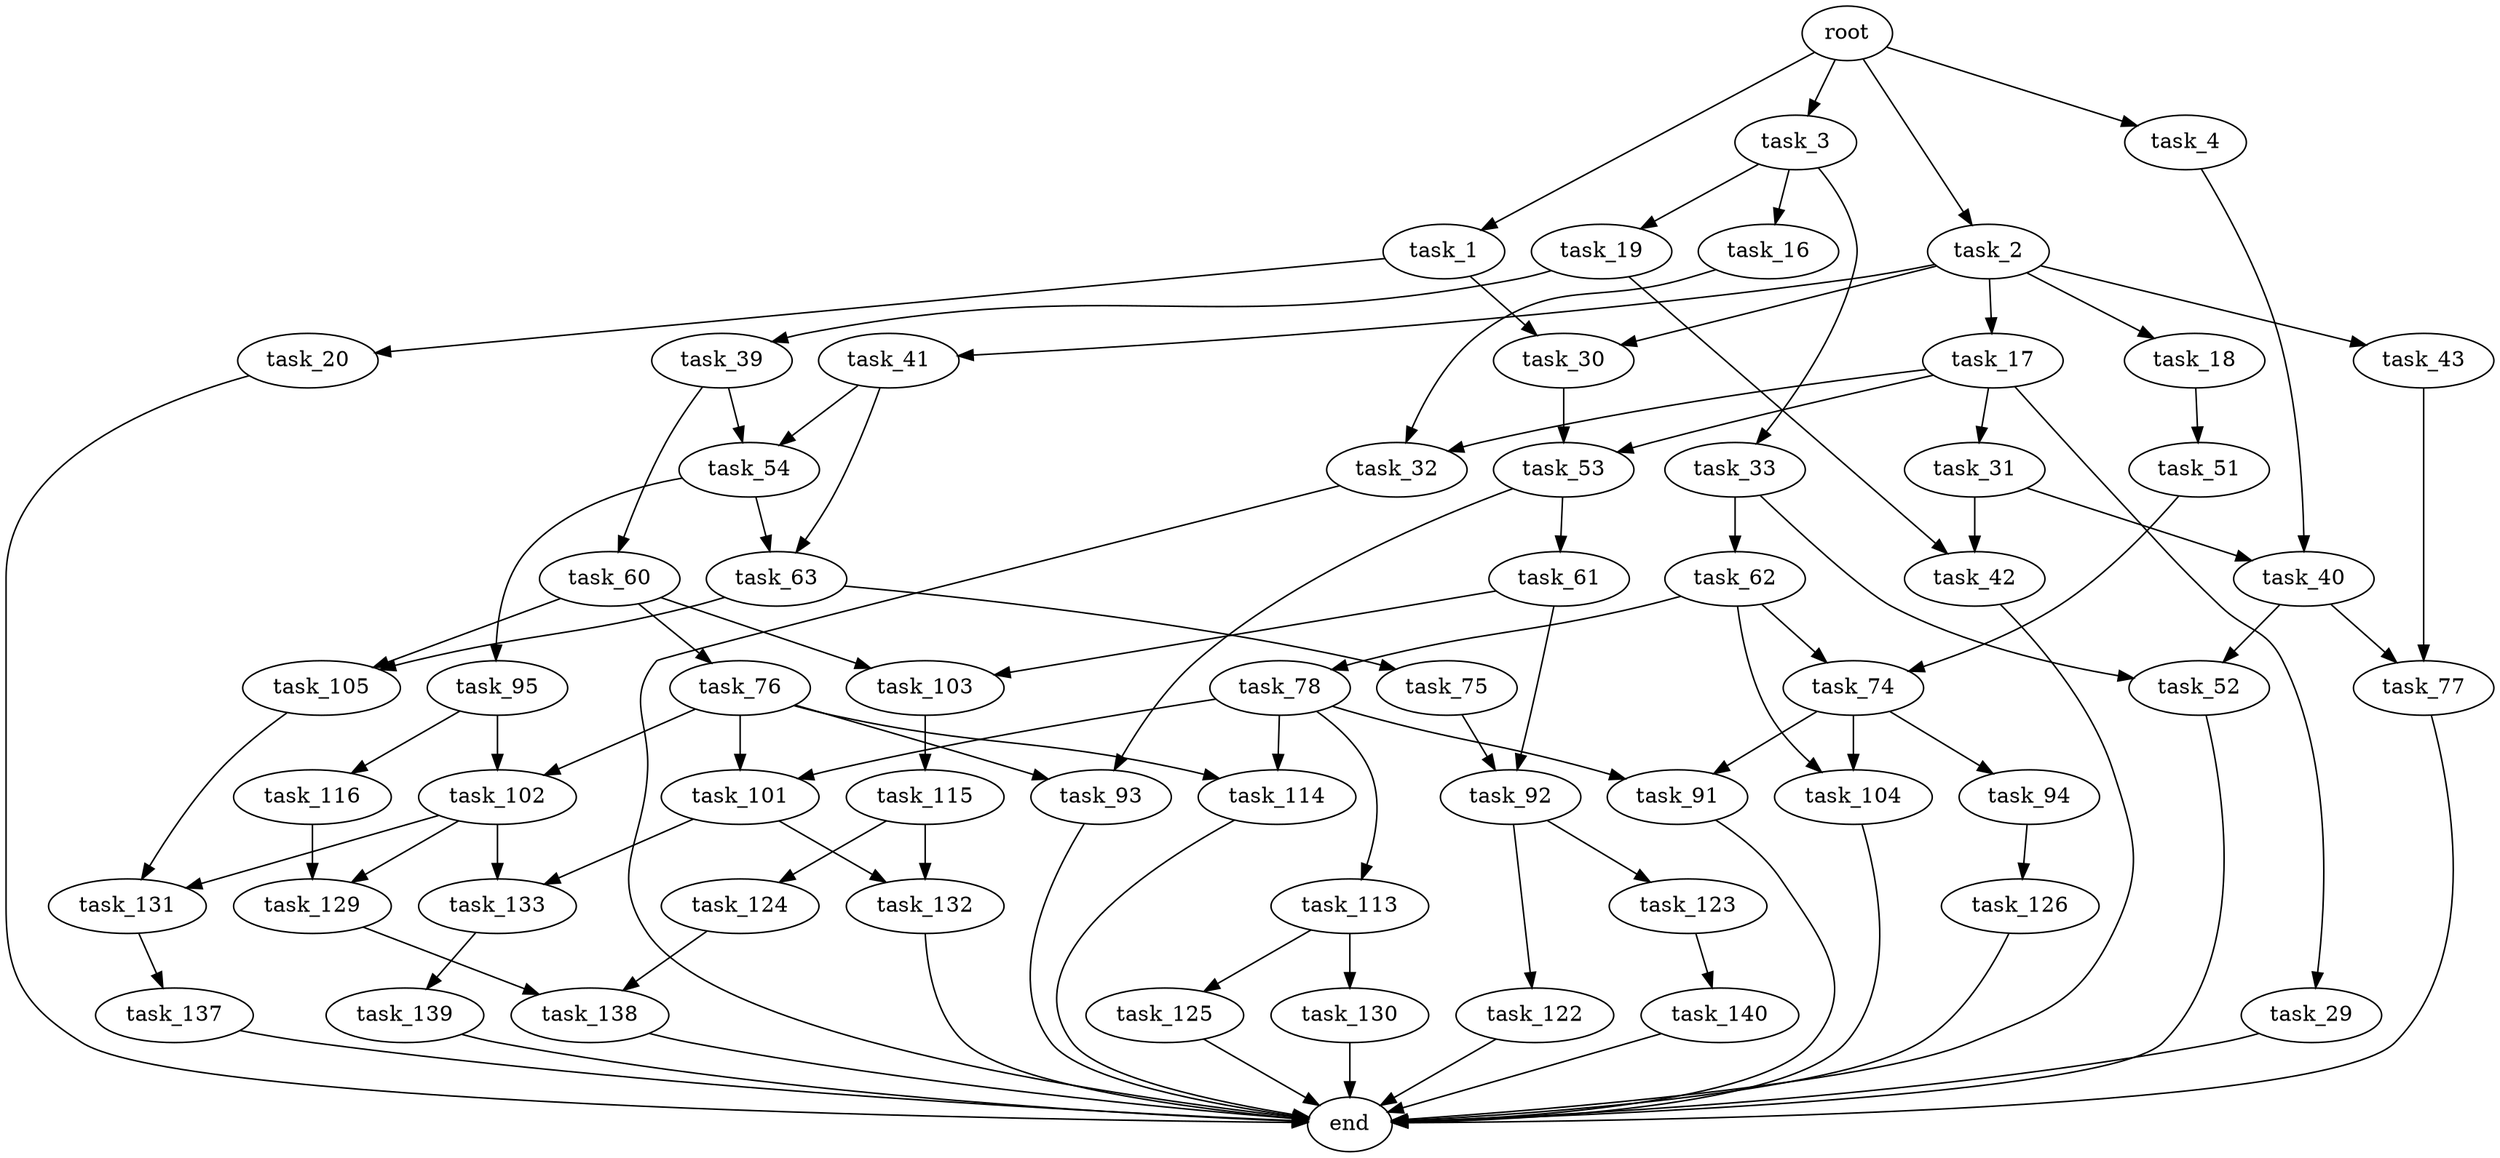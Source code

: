 digraph G {
  root [size="0.000000"];
  task_1 [size="1267489479058.000000"];
  task_2 [size="1073741824000.000000"];
  task_3 [size="14563291152.000000"];
  task_4 [size="782757789696.000000"];
  task_20 [size="782757789696.000000"];
  task_30 [size="301533441494.000000"];
  task_17 [size="1073741824000.000000"];
  task_18 [size="1073741824000.000000"];
  task_41 [size="68719476736.000000"];
  task_43 [size="28991029248.000000"];
  task_16 [size="522564533584.000000"];
  task_19 [size="5663632933.000000"];
  task_33 [size="13833785728.000000"];
  task_40 [size="782757789696.000000"];
  task_32 [size="2419419595.000000"];
  task_29 [size="13450234607.000000"];
  task_31 [size="850664743760.000000"];
  task_53 [size="68719476736.000000"];
  task_51 [size="549755813888.000000"];
  task_39 [size="231928233984.000000"];
  task_42 [size="5786080998.000000"];
  end [size="0.000000"];
  task_52 [size="68719476736.000000"];
  task_62 [size="16103889288.000000"];
  task_54 [size="782757789696.000000"];
  task_60 [size="57654369415.000000"];
  task_77 [size="8589934592.000000"];
  task_63 [size="8589934592.000000"];
  task_74 [size="368293445632.000000"];
  task_61 [size="12070571892.000000"];
  task_93 [size="4069115903.000000"];
  task_95 [size="2972203737.000000"];
  task_76 [size="131970425604.000000"];
  task_103 [size="89651815178.000000"];
  task_105 [size="153905972132.000000"];
  task_92 [size="28991029248.000000"];
  task_78 [size="448486186125.000000"];
  task_104 [size="368293445632.000000"];
  task_75 [size="338038211191.000000"];
  task_91 [size="1073741824000.000000"];
  task_94 [size="368293445632.000000"];
  task_101 [size="3818883164.000000"];
  task_102 [size="180913778244.000000"];
  task_114 [size="237982425545.000000"];
  task_113 [size="411461078650.000000"];
  task_122 [size="14392472255.000000"];
  task_123 [size="368293445632.000000"];
  task_126 [size="13561279116.000000"];
  task_116 [size="939235515550.000000"];
  task_132 [size="267495069120.000000"];
  task_133 [size="229767659879.000000"];
  task_129 [size="8589934592.000000"];
  task_131 [size="549755813888.000000"];
  task_115 [size="782757789696.000000"];
  task_125 [size="28991029248.000000"];
  task_130 [size="614159442364.000000"];
  task_124 [size="368293445632.000000"];
  task_140 [size="782757789696.000000"];
  task_138 [size="7868706024.000000"];
  task_137 [size="230386385060.000000"];
  task_139 [size="28991029248.000000"];

  root -> task_1 [size="1.000000"];
  root -> task_2 [size="1.000000"];
  root -> task_3 [size="1.000000"];
  root -> task_4 [size="1.000000"];
  task_1 -> task_20 [size="838860800.000000"];
  task_1 -> task_30 [size="838860800.000000"];
  task_2 -> task_17 [size="838860800.000000"];
  task_2 -> task_18 [size="838860800.000000"];
  task_2 -> task_30 [size="838860800.000000"];
  task_2 -> task_41 [size="838860800.000000"];
  task_2 -> task_43 [size="838860800.000000"];
  task_3 -> task_16 [size="33554432.000000"];
  task_3 -> task_19 [size="33554432.000000"];
  task_3 -> task_33 [size="33554432.000000"];
  task_4 -> task_40 [size="679477248.000000"];
  task_20 -> end [size="1.000000"];
  task_30 -> task_53 [size="301989888.000000"];
  task_17 -> task_29 [size="838860800.000000"];
  task_17 -> task_31 [size="838860800.000000"];
  task_17 -> task_32 [size="838860800.000000"];
  task_17 -> task_53 [size="838860800.000000"];
  task_18 -> task_51 [size="838860800.000000"];
  task_41 -> task_54 [size="134217728.000000"];
  task_41 -> task_63 [size="134217728.000000"];
  task_43 -> task_77 [size="75497472.000000"];
  task_16 -> task_32 [size="679477248.000000"];
  task_19 -> task_39 [size="209715200.000000"];
  task_19 -> task_42 [size="209715200.000000"];
  task_33 -> task_52 [size="838860800.000000"];
  task_33 -> task_62 [size="838860800.000000"];
  task_40 -> task_52 [size="679477248.000000"];
  task_40 -> task_77 [size="679477248.000000"];
  task_32 -> end [size="1.000000"];
  task_29 -> end [size="1.000000"];
  task_31 -> task_40 [size="536870912.000000"];
  task_31 -> task_42 [size="536870912.000000"];
  task_53 -> task_61 [size="134217728.000000"];
  task_53 -> task_93 [size="134217728.000000"];
  task_51 -> task_74 [size="536870912.000000"];
  task_39 -> task_54 [size="301989888.000000"];
  task_39 -> task_60 [size="301989888.000000"];
  task_42 -> end [size="1.000000"];
  task_52 -> end [size="1.000000"];
  task_62 -> task_74 [size="536870912.000000"];
  task_62 -> task_78 [size="536870912.000000"];
  task_62 -> task_104 [size="536870912.000000"];
  task_54 -> task_63 [size="679477248.000000"];
  task_54 -> task_95 [size="679477248.000000"];
  task_60 -> task_76 [size="75497472.000000"];
  task_60 -> task_103 [size="75497472.000000"];
  task_60 -> task_105 [size="75497472.000000"];
  task_77 -> end [size="1.000000"];
  task_63 -> task_75 [size="33554432.000000"];
  task_63 -> task_105 [size="33554432.000000"];
  task_74 -> task_91 [size="411041792.000000"];
  task_74 -> task_94 [size="411041792.000000"];
  task_74 -> task_104 [size="411041792.000000"];
  task_61 -> task_92 [size="411041792.000000"];
  task_61 -> task_103 [size="411041792.000000"];
  task_93 -> end [size="1.000000"];
  task_95 -> task_102 [size="209715200.000000"];
  task_95 -> task_116 [size="209715200.000000"];
  task_76 -> task_93 [size="134217728.000000"];
  task_76 -> task_101 [size="134217728.000000"];
  task_76 -> task_102 [size="134217728.000000"];
  task_76 -> task_114 [size="134217728.000000"];
  task_103 -> task_115 [size="75497472.000000"];
  task_105 -> task_131 [size="301989888.000000"];
  task_92 -> task_122 [size="75497472.000000"];
  task_92 -> task_123 [size="75497472.000000"];
  task_78 -> task_91 [size="301989888.000000"];
  task_78 -> task_101 [size="301989888.000000"];
  task_78 -> task_113 [size="301989888.000000"];
  task_78 -> task_114 [size="301989888.000000"];
  task_104 -> end [size="1.000000"];
  task_75 -> task_92 [size="301989888.000000"];
  task_91 -> end [size="1.000000"];
  task_94 -> task_126 [size="411041792.000000"];
  task_101 -> task_132 [size="134217728.000000"];
  task_101 -> task_133 [size="134217728.000000"];
  task_102 -> task_129 [size="134217728.000000"];
  task_102 -> task_131 [size="134217728.000000"];
  task_102 -> task_133 [size="134217728.000000"];
  task_114 -> end [size="1.000000"];
  task_113 -> task_125 [size="679477248.000000"];
  task_113 -> task_130 [size="679477248.000000"];
  task_122 -> end [size="1.000000"];
  task_123 -> task_140 [size="411041792.000000"];
  task_126 -> end [size="1.000000"];
  task_116 -> task_129 [size="838860800.000000"];
  task_132 -> end [size="1.000000"];
  task_133 -> task_139 [size="209715200.000000"];
  task_129 -> task_138 [size="33554432.000000"];
  task_131 -> task_137 [size="536870912.000000"];
  task_115 -> task_124 [size="679477248.000000"];
  task_115 -> task_132 [size="679477248.000000"];
  task_125 -> end [size="1.000000"];
  task_130 -> end [size="1.000000"];
  task_124 -> task_138 [size="411041792.000000"];
  task_140 -> end [size="1.000000"];
  task_138 -> end [size="1.000000"];
  task_137 -> end [size="1.000000"];
  task_139 -> end [size="1.000000"];
}
